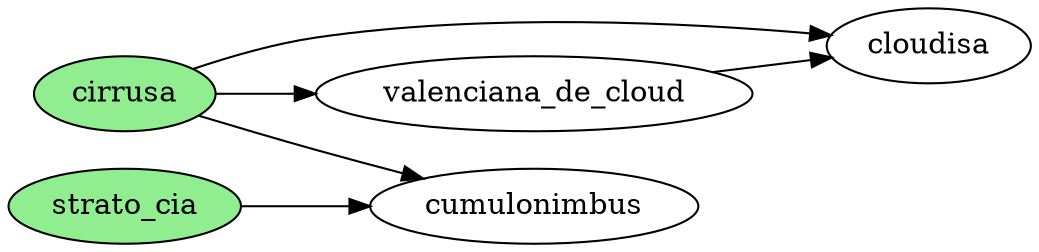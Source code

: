 digraph  {
  rankdir=LR;

  cloudisa;
  valenciana_de_cloud;
  cumulonimbus;
  cirrusa [style=filled, fillcolor=lightgreen];
  strato_cia [style=filled, fillcolor=lightgreen];

  strato_cia -> cumulonimbus;
  cirrusa -> cumulonimbus;
  cirrusa -> valenciana_de_cloud;
  cirrusa -> cloudisa;
  valenciana_de_cloud -> cloudisa;
}

